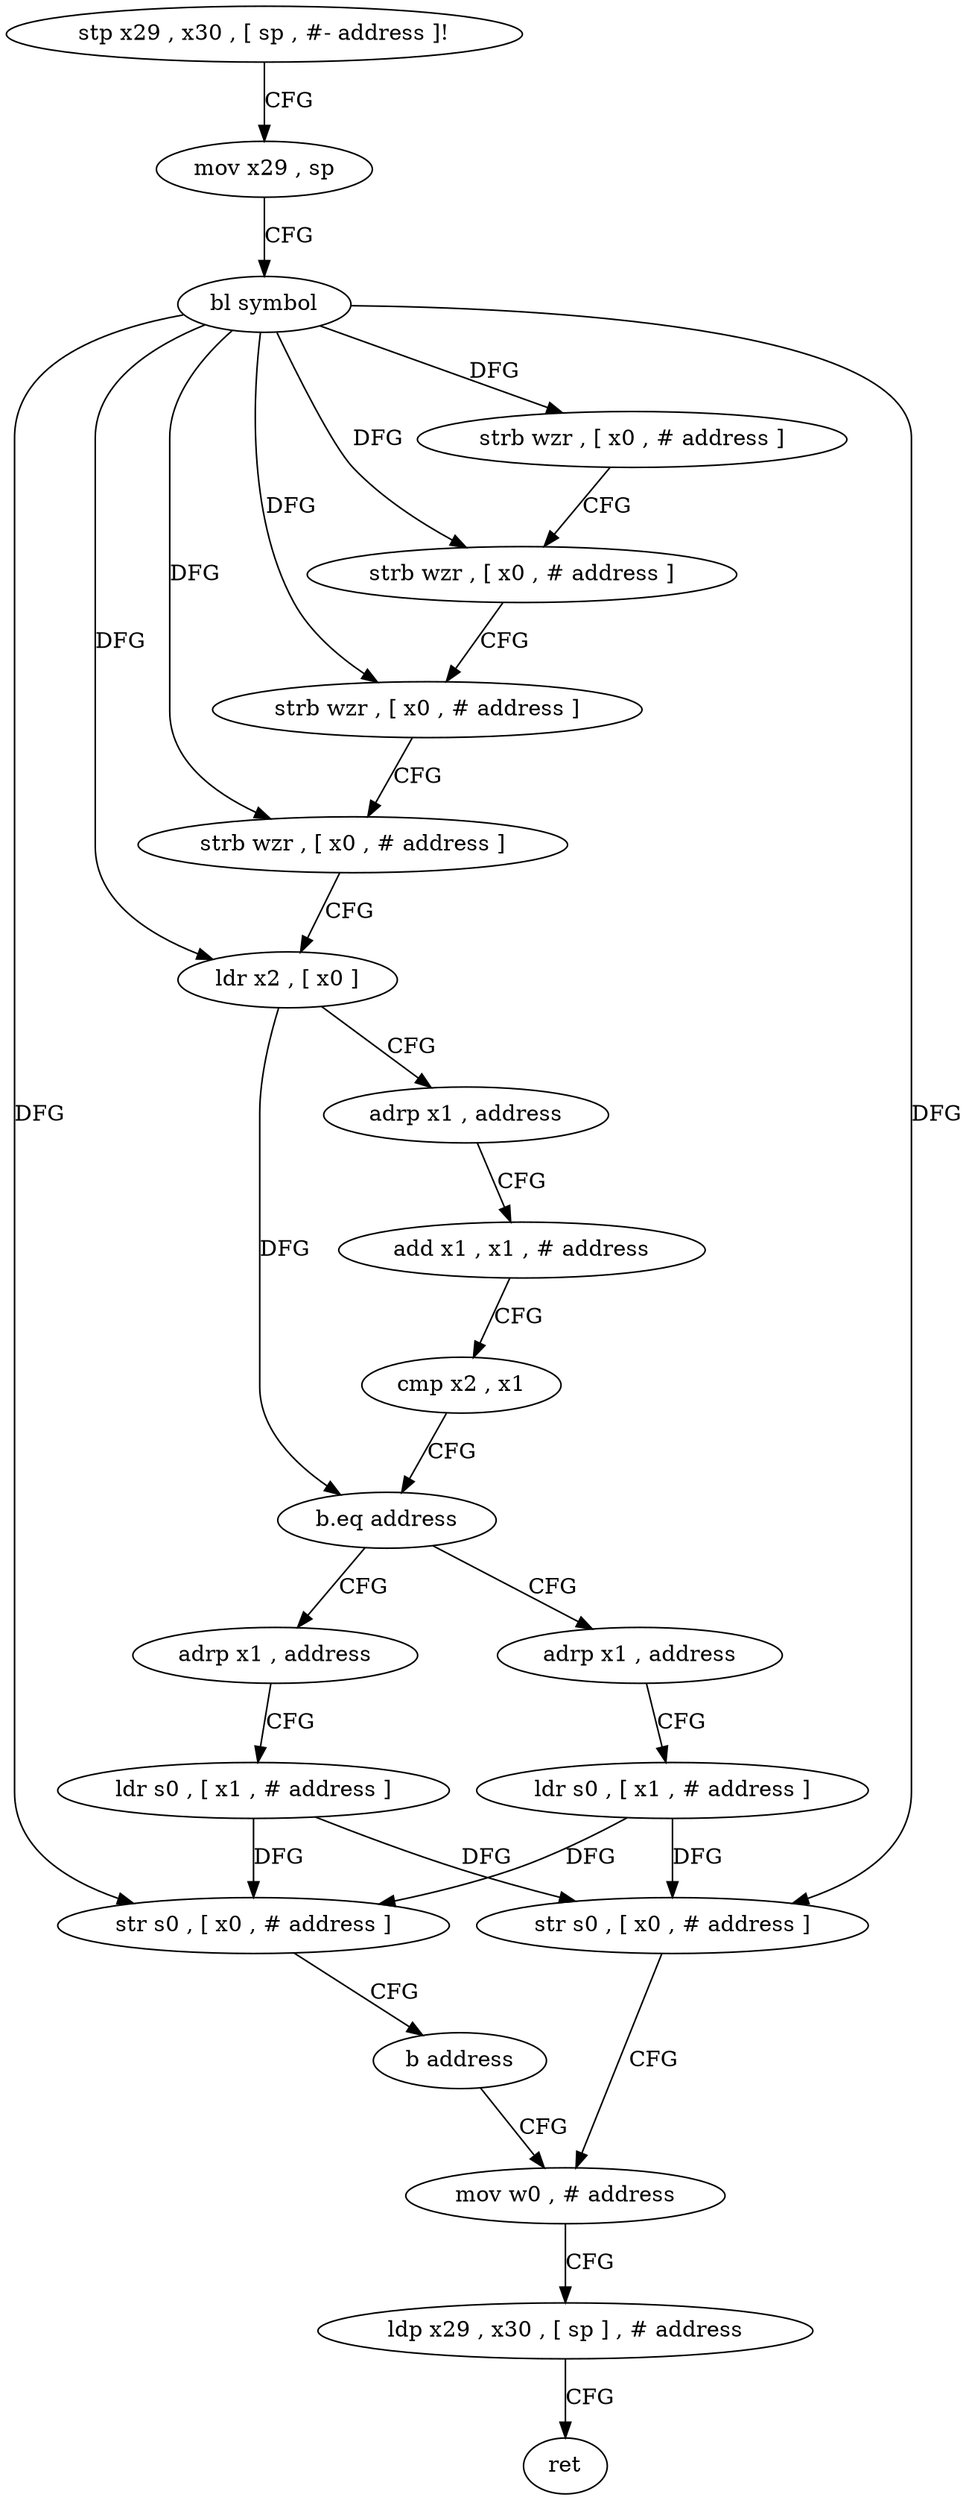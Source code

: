 digraph "func" {
"4245244" [label = "stp x29 , x30 , [ sp , #- address ]!" ]
"4245248" [label = "mov x29 , sp" ]
"4245252" [label = "bl symbol" ]
"4245256" [label = "strb wzr , [ x0 , # address ]" ]
"4245260" [label = "strb wzr , [ x0 , # address ]" ]
"4245264" [label = "strb wzr , [ x0 , # address ]" ]
"4245268" [label = "strb wzr , [ x0 , # address ]" ]
"4245272" [label = "ldr x2 , [ x0 ]" ]
"4245276" [label = "adrp x1 , address" ]
"4245280" [label = "add x1 , x1 , # address" ]
"4245284" [label = "cmp x2 , x1" ]
"4245288" [label = "b.eq address" ]
"4245316" [label = "adrp x1 , address" ]
"4245292" [label = "adrp x1 , address" ]
"4245320" [label = "ldr s0 , [ x1 , # address ]" ]
"4245324" [label = "str s0 , [ x0 , # address ]" ]
"4245328" [label = "b address" ]
"4245304" [label = "mov w0 , # address" ]
"4245296" [label = "ldr s0 , [ x1 , # address ]" ]
"4245300" [label = "str s0 , [ x0 , # address ]" ]
"4245308" [label = "ldp x29 , x30 , [ sp ] , # address" ]
"4245312" [label = "ret" ]
"4245244" -> "4245248" [ label = "CFG" ]
"4245248" -> "4245252" [ label = "CFG" ]
"4245252" -> "4245256" [ label = "DFG" ]
"4245252" -> "4245260" [ label = "DFG" ]
"4245252" -> "4245264" [ label = "DFG" ]
"4245252" -> "4245268" [ label = "DFG" ]
"4245252" -> "4245272" [ label = "DFG" ]
"4245252" -> "4245324" [ label = "DFG" ]
"4245252" -> "4245300" [ label = "DFG" ]
"4245256" -> "4245260" [ label = "CFG" ]
"4245260" -> "4245264" [ label = "CFG" ]
"4245264" -> "4245268" [ label = "CFG" ]
"4245268" -> "4245272" [ label = "CFG" ]
"4245272" -> "4245276" [ label = "CFG" ]
"4245272" -> "4245288" [ label = "DFG" ]
"4245276" -> "4245280" [ label = "CFG" ]
"4245280" -> "4245284" [ label = "CFG" ]
"4245284" -> "4245288" [ label = "CFG" ]
"4245288" -> "4245316" [ label = "CFG" ]
"4245288" -> "4245292" [ label = "CFG" ]
"4245316" -> "4245320" [ label = "CFG" ]
"4245292" -> "4245296" [ label = "CFG" ]
"4245320" -> "4245324" [ label = "DFG" ]
"4245320" -> "4245300" [ label = "DFG" ]
"4245324" -> "4245328" [ label = "CFG" ]
"4245328" -> "4245304" [ label = "CFG" ]
"4245304" -> "4245308" [ label = "CFG" ]
"4245296" -> "4245300" [ label = "DFG" ]
"4245296" -> "4245324" [ label = "DFG" ]
"4245300" -> "4245304" [ label = "CFG" ]
"4245308" -> "4245312" [ label = "CFG" ]
}
